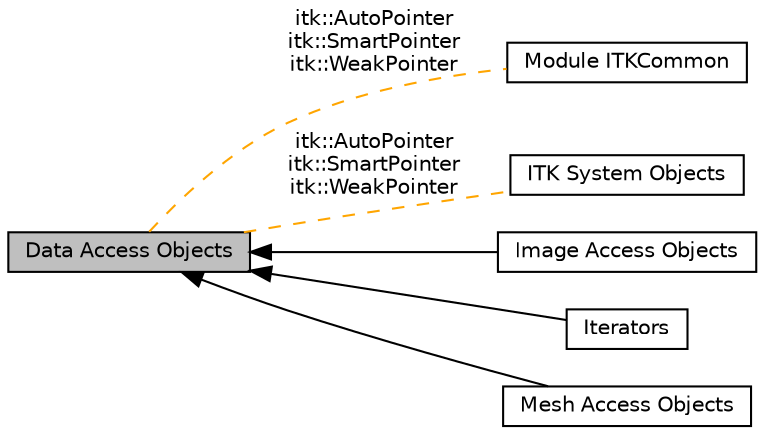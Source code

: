 digraph "Data Access Objects"
{
  edge [fontname="Helvetica",fontsize="10",labelfontname="Helvetica",labelfontsize="10"];
  node [fontname="Helvetica",fontsize="10",shape=box];
  rankdir=LR;
  Node1 [label="Data Access Objects",height=0.2,width=0.4,color="black", fillcolor="grey75", style="filled", fontcolor="black",tooltip=" "];
  Node6 [label="Module ITKCommon",height=0.2,width=0.4,color="black", fillcolor="white", style="filled",URL="$group__ITKCommon.html",tooltip=" "];
  Node5 [label="ITK System Objects",height=0.2,width=0.4,color="black", fillcolor="white", style="filled",URL="$group__ITKSystemObjects.html",tooltip=" "];
  Node2 [label="Image Access Objects",height=0.2,width=0.4,color="black", fillcolor="white", style="filled",URL="$group__ImageAccess.html",tooltip=" "];
  Node4 [label="Iterators",height=0.2,width=0.4,color="black", fillcolor="white", style="filled",URL="$group__Iterators.html",tooltip=" "];
  Node3 [label="Mesh Access Objects",height=0.2,width=0.4,color="black", fillcolor="white", style="filled",URL="$group__MeshAccess.html",tooltip=" "];
  Node1->Node2 [shape=plaintext, dir="back", style="solid"];
  Node1->Node3 [shape=plaintext, dir="back", style="solid"];
  Node1->Node4 [shape=plaintext, dir="back", style="solid"];
  Node1->Node5 [shape=plaintext, label="itk::AutoPointer\nitk::SmartPointer\nitk::WeakPointer", color="orange", dir="none", style="dashed"];
  Node1->Node6 [shape=plaintext, label="itk::AutoPointer\nitk::SmartPointer\nitk::WeakPointer", color="orange", dir="none", style="dashed"];
}
